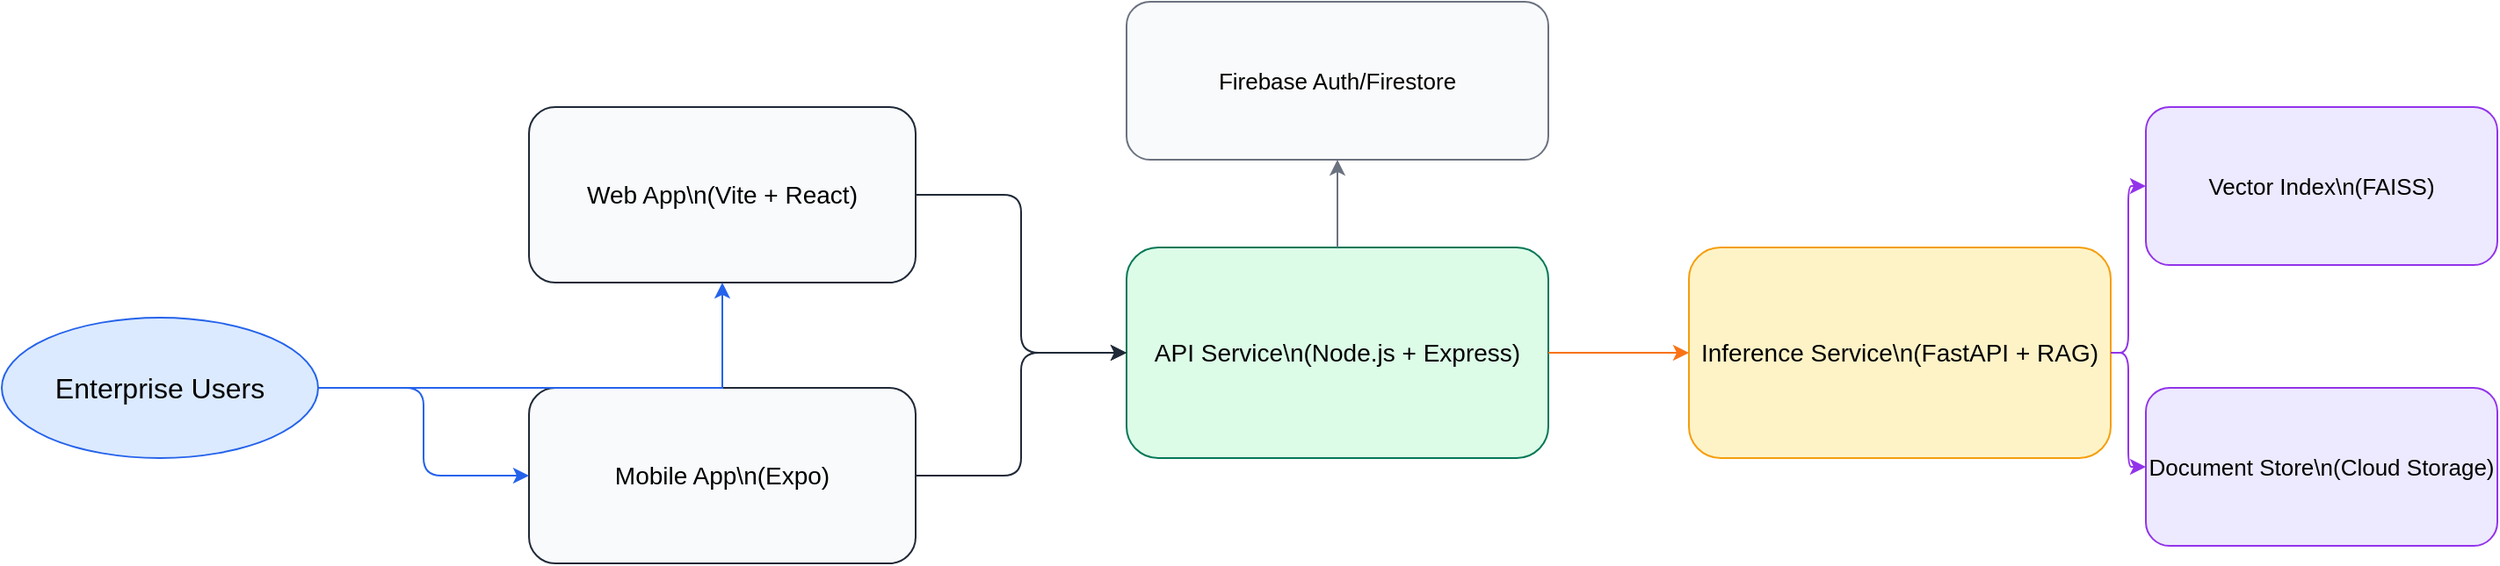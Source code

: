 <mxfile version="22.1.10" editor="diagramly">
  <diagram id="system-context" name="System Context">
    <mxGraphModel dx="1422" dy="794" grid="1" gridSize="10" guides="1" tooltips="1" connect="1" arrows="1" fold="1" page="1" pageScale="1" pageWidth="1600" pageHeight="900" math="0" shadow="0">
      <root>
        <mxCell id="0" />
        <mxCell id="1" parent="0" />
        <mxCell id="user" value="Enterprise Users" style="shape=ellipse;whiteSpace=wrap;html=1;align=center;fontSize=16;strokeColor=#2563eb;fillColor=#dbeafe;" vertex="1" parent="1">
          <mxGeometry x="120" y="340" width="180" height="80" as="geometry" />
        </mxCell>
        <mxCell id="web" value="Web App\n(Vite + React)" style="rounded=1;whiteSpace=wrap;html=1;strokeColor=#1f2937;fillColor=#f8fafc;fontSize=14;" vertex="1" parent="1">
          <mxGeometry x="420" y="220" width="220" height="100" as="geometry" />
        </mxCell>
        <mxCell id="mobile" value="Mobile App\n(Expo)" style="rounded=1;whiteSpace=wrap;html=1;strokeColor=#1f2937;fillColor=#f8fafc;fontSize=14;" vertex="1" parent="1">
          <mxGeometry x="420" y="380" width="220" height="100" as="geometry" />
        </mxCell>
        <mxCell id="api" value="API Service\n(Node.js + Express)" style="rounded=1;whiteSpace=wrap;html=1;strokeColor=#047857;fillColor=#dcfce7;fontSize=14;" vertex="1" parent="1">
          <mxGeometry x="760" y="300" width="240" height="120" as="geometry" />
        </mxCell>
        <mxCell id="inference" value="Inference Service\n(FastAPI + RAG)" style="rounded=1;whiteSpace=wrap;html=1;strokeColor=#f59e0b;fillColor=#fef3c7;fontSize=14;" vertex="1" parent="1">
          <mxGeometry x="1080" y="300" width="240" height="120" as="geometry" />
        </mxCell>
        <mxCell id="vector" value="Vector Index\n(FAISS)" style="rounded=1;whiteSpace=wrap;html=1;strokeColor=#9333ea;fillColor=#ede9fe;fontSize=13;" vertex="1" parent="1">
          <mxGeometry x="1340" y="220" width="200" height="90" as="geometry" />
        </mxCell>
        <mxCell id="docs" value="Document Store\n(Cloud Storage)" style="rounded=1;whiteSpace=wrap;html=1;strokeColor=#9333ea;fillColor=#ede9fe;fontSize=13;" vertex="1" parent="1">
          <mxGeometry x="1340" y="380" width="200" height="90" as="geometry" />
        </mxCell>
        <mxCell id="auth" value="Firebase Auth/Firestore" style="rounded=1;whiteSpace=wrap;html=1;strokeColor=#6b7280;fillColor=#f9fafb;fontSize=13;" vertex="1" parent="1">
          <mxGeometry x="760" y="160" width="240" height="90" as="geometry" />
        </mxCell>
        <mxCell id="edge-user-web" style="edgeStyle=orthogonalEdgeStyle;rounded=0;orthogonalLoop=1;jettySize=auto;strokeColor=#2563eb;" edge="1" source="user" target="web" parent="1">
          <mxGeometry relative="1" as="geometry" />
        </mxCell>
        <mxCell id="edge-user-mobile" style="edgeStyle=orthogonalEdgeStyle;strokeColor=#2563eb;" edge="1" source="user" target="mobile" parent="1">
          <mxGeometry relative="1" as="geometry" />
        </mxCell>
        <mxCell id="edge-web-api" style="edgeStyle=orthogonalEdgeStyle;strokeColor=#1f2937;" edge="1" source="web" target="api" parent="1">
          <mxGeometry relative="1" as="geometry" />
        </mxCell>
        <mxCell id="edge-mobile-api" style="edgeStyle=orthogonalEdgeStyle;strokeColor=#1f2937;" edge="1" source="mobile" target="api" parent="1">
          <mxGeometry relative="1" as="geometry" />
        </mxCell>
        <mxCell id="edge-api-inference" style="edgeStyle=orthogonalEdgeStyle;strokeColor=#f97316;" edge="1" source="api" target="inference" parent="1">
          <mxGeometry relative="1" as="geometry" />
        </mxCell>
        <mxCell id="edge-inference-vector" style="edgeStyle=orthogonalEdgeStyle;strokeColor=#9333ea;" edge="1" source="inference" target="vector" parent="1">
          <mxGeometry relative="1" as="geometry" />
        </mxCell>
        <mxCell id="edge-inference-docs" style="edgeStyle=orthogonalEdgeStyle;strokeColor=#9333ea;" edge="1" source="inference" target="docs" parent="1">
          <mxGeometry relative="1" as="geometry" />
        </mxCell>
        <mxCell id="edge-api-auth" style="edgeStyle=orthogonalEdgeStyle;strokeColor=#6b7280;" edge="1" source="api" target="auth" parent="1">
          <mxGeometry relative="1" as="geometry" />
        </mxCell>
      </root>
    </mxGraphModel>
  </diagram>
</mxfile>
